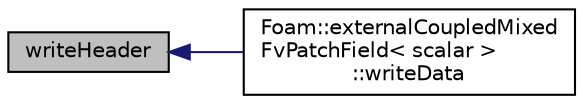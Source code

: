 digraph "writeHeader"
{
  bgcolor="transparent";
  edge [fontname="Helvetica",fontsize="10",labelfontname="Helvetica",labelfontsize="10"];
  node [fontname="Helvetica",fontsize="10",shape=record];
  rankdir="LR";
  Node23 [label="writeHeader",height=0.2,width=0.4,color="black", fillcolor="grey75", style="filled", fontcolor="black"];
  Node23 -> Node24 [dir="back",color="midnightblue",fontsize="10",style="solid",fontname="Helvetica"];
  Node24 [label="Foam::externalCoupledMixed\lFvPatchField\< scalar \>\l::writeData",height=0.2,width=0.4,color="black",URL="$a22877.html#aa32b74e0fb75d799c12d567c27dc5639",tooltip="Write data for external source - calls transferData. "];
}
